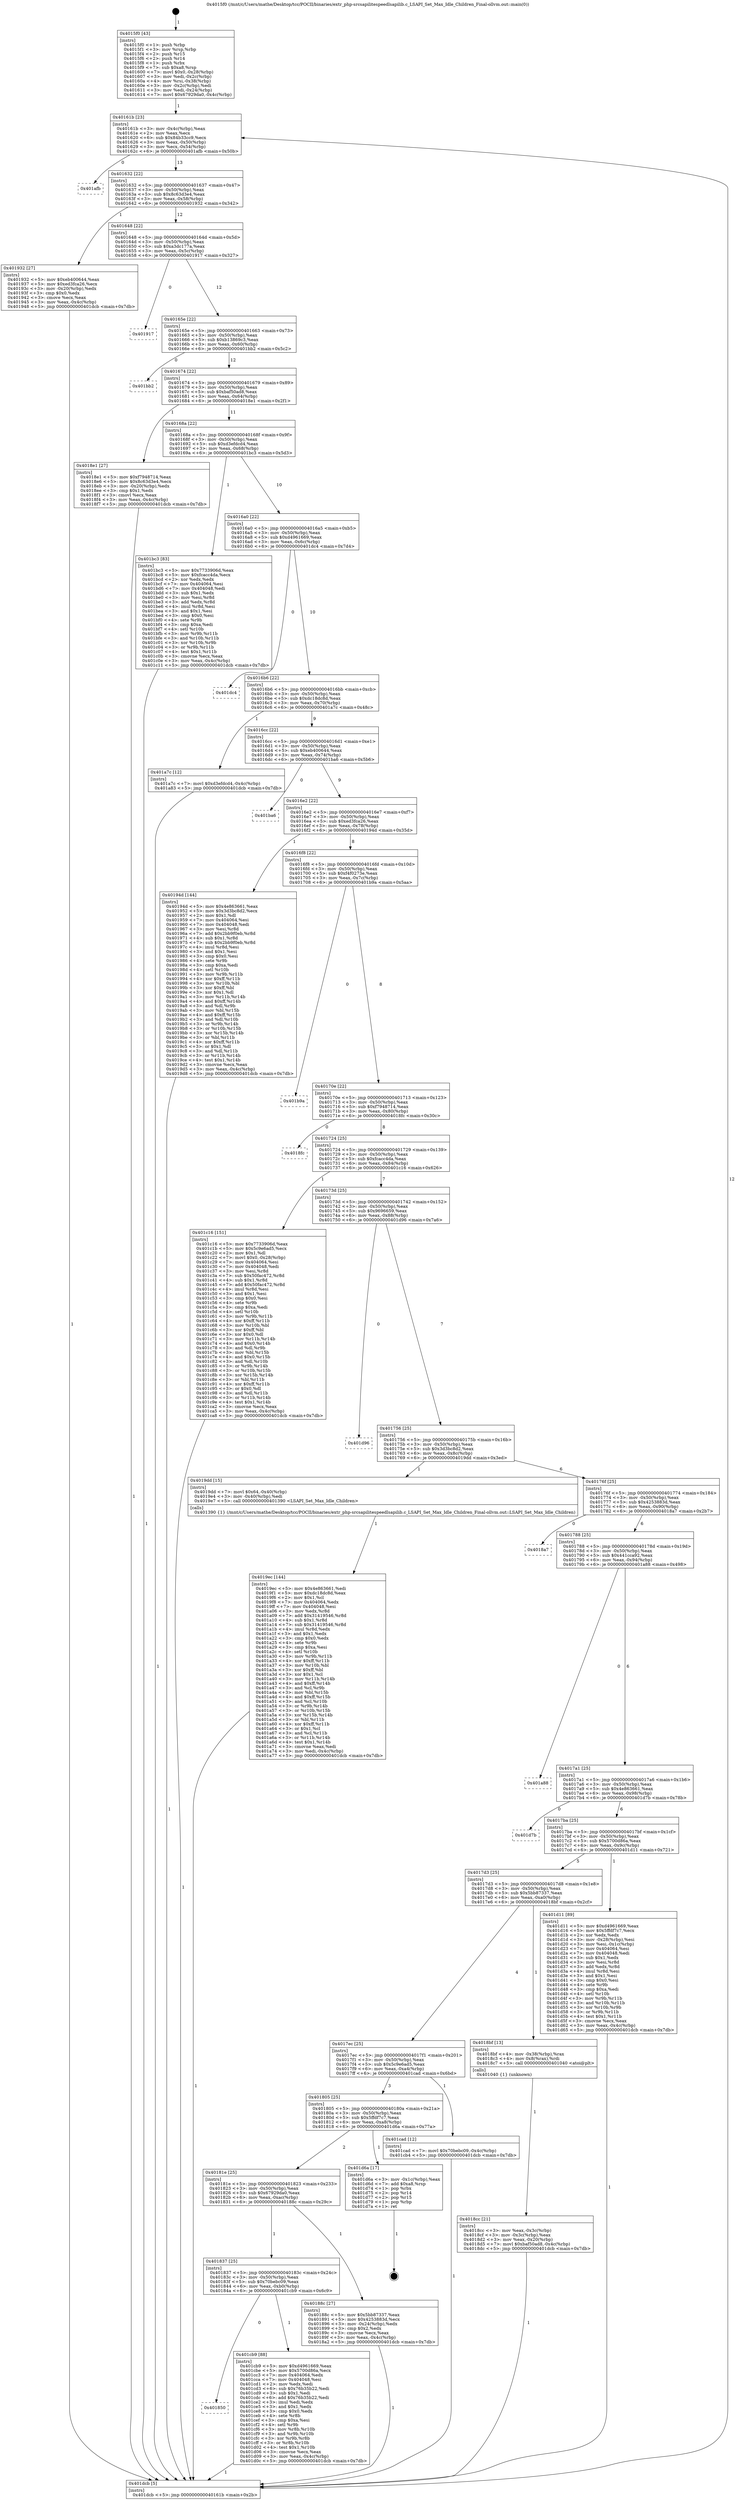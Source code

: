 digraph "0x4015f0" {
  label = "0x4015f0 (/mnt/c/Users/mathe/Desktop/tcc/POCII/binaries/extr_php-srcsapilitespeedlsapilib.c_LSAPI_Set_Max_Idle_Children_Final-ollvm.out::main(0))"
  labelloc = "t"
  node[shape=record]

  Entry [label="",width=0.3,height=0.3,shape=circle,fillcolor=black,style=filled]
  "0x40161b" [label="{
     0x40161b [23]\l
     | [instrs]\l
     &nbsp;&nbsp;0x40161b \<+3\>: mov -0x4c(%rbp),%eax\l
     &nbsp;&nbsp;0x40161e \<+2\>: mov %eax,%ecx\l
     &nbsp;&nbsp;0x401620 \<+6\>: sub $0x84b33cc9,%ecx\l
     &nbsp;&nbsp;0x401626 \<+3\>: mov %eax,-0x50(%rbp)\l
     &nbsp;&nbsp;0x401629 \<+3\>: mov %ecx,-0x54(%rbp)\l
     &nbsp;&nbsp;0x40162c \<+6\>: je 0000000000401afb \<main+0x50b\>\l
  }"]
  "0x401afb" [label="{
     0x401afb\l
  }", style=dashed]
  "0x401632" [label="{
     0x401632 [22]\l
     | [instrs]\l
     &nbsp;&nbsp;0x401632 \<+5\>: jmp 0000000000401637 \<main+0x47\>\l
     &nbsp;&nbsp;0x401637 \<+3\>: mov -0x50(%rbp),%eax\l
     &nbsp;&nbsp;0x40163a \<+5\>: sub $0x8c63d3e4,%eax\l
     &nbsp;&nbsp;0x40163f \<+3\>: mov %eax,-0x58(%rbp)\l
     &nbsp;&nbsp;0x401642 \<+6\>: je 0000000000401932 \<main+0x342\>\l
  }"]
  Exit [label="",width=0.3,height=0.3,shape=circle,fillcolor=black,style=filled,peripheries=2]
  "0x401932" [label="{
     0x401932 [27]\l
     | [instrs]\l
     &nbsp;&nbsp;0x401932 \<+5\>: mov $0xeb400644,%eax\l
     &nbsp;&nbsp;0x401937 \<+5\>: mov $0xed3fca26,%ecx\l
     &nbsp;&nbsp;0x40193c \<+3\>: mov -0x20(%rbp),%edx\l
     &nbsp;&nbsp;0x40193f \<+3\>: cmp $0x0,%edx\l
     &nbsp;&nbsp;0x401942 \<+3\>: cmove %ecx,%eax\l
     &nbsp;&nbsp;0x401945 \<+3\>: mov %eax,-0x4c(%rbp)\l
     &nbsp;&nbsp;0x401948 \<+5\>: jmp 0000000000401dcb \<main+0x7db\>\l
  }"]
  "0x401648" [label="{
     0x401648 [22]\l
     | [instrs]\l
     &nbsp;&nbsp;0x401648 \<+5\>: jmp 000000000040164d \<main+0x5d\>\l
     &nbsp;&nbsp;0x40164d \<+3\>: mov -0x50(%rbp),%eax\l
     &nbsp;&nbsp;0x401650 \<+5\>: sub $0xa3dc177a,%eax\l
     &nbsp;&nbsp;0x401655 \<+3\>: mov %eax,-0x5c(%rbp)\l
     &nbsp;&nbsp;0x401658 \<+6\>: je 0000000000401917 \<main+0x327\>\l
  }"]
  "0x401850" [label="{
     0x401850\l
  }", style=dashed]
  "0x401917" [label="{
     0x401917\l
  }", style=dashed]
  "0x40165e" [label="{
     0x40165e [22]\l
     | [instrs]\l
     &nbsp;&nbsp;0x40165e \<+5\>: jmp 0000000000401663 \<main+0x73\>\l
     &nbsp;&nbsp;0x401663 \<+3\>: mov -0x50(%rbp),%eax\l
     &nbsp;&nbsp;0x401666 \<+5\>: sub $0xb13869c3,%eax\l
     &nbsp;&nbsp;0x40166b \<+3\>: mov %eax,-0x60(%rbp)\l
     &nbsp;&nbsp;0x40166e \<+6\>: je 0000000000401bb2 \<main+0x5c2\>\l
  }"]
  "0x401cb9" [label="{
     0x401cb9 [88]\l
     | [instrs]\l
     &nbsp;&nbsp;0x401cb9 \<+5\>: mov $0xd4961669,%eax\l
     &nbsp;&nbsp;0x401cbe \<+5\>: mov $0x5700d86a,%ecx\l
     &nbsp;&nbsp;0x401cc3 \<+7\>: mov 0x404064,%edx\l
     &nbsp;&nbsp;0x401cca \<+7\>: mov 0x404048,%esi\l
     &nbsp;&nbsp;0x401cd1 \<+2\>: mov %edx,%edi\l
     &nbsp;&nbsp;0x401cd3 \<+6\>: sub $0x76b35b22,%edi\l
     &nbsp;&nbsp;0x401cd9 \<+3\>: sub $0x1,%edi\l
     &nbsp;&nbsp;0x401cdc \<+6\>: add $0x76b35b22,%edi\l
     &nbsp;&nbsp;0x401ce2 \<+3\>: imul %edi,%edx\l
     &nbsp;&nbsp;0x401ce5 \<+3\>: and $0x1,%edx\l
     &nbsp;&nbsp;0x401ce8 \<+3\>: cmp $0x0,%edx\l
     &nbsp;&nbsp;0x401ceb \<+4\>: sete %r8b\l
     &nbsp;&nbsp;0x401cef \<+3\>: cmp $0xa,%esi\l
     &nbsp;&nbsp;0x401cf2 \<+4\>: setl %r9b\l
     &nbsp;&nbsp;0x401cf6 \<+3\>: mov %r8b,%r10b\l
     &nbsp;&nbsp;0x401cf9 \<+3\>: and %r9b,%r10b\l
     &nbsp;&nbsp;0x401cfc \<+3\>: xor %r9b,%r8b\l
     &nbsp;&nbsp;0x401cff \<+3\>: or %r8b,%r10b\l
     &nbsp;&nbsp;0x401d02 \<+4\>: test $0x1,%r10b\l
     &nbsp;&nbsp;0x401d06 \<+3\>: cmovne %ecx,%eax\l
     &nbsp;&nbsp;0x401d09 \<+3\>: mov %eax,-0x4c(%rbp)\l
     &nbsp;&nbsp;0x401d0c \<+5\>: jmp 0000000000401dcb \<main+0x7db\>\l
  }"]
  "0x401bb2" [label="{
     0x401bb2\l
  }", style=dashed]
  "0x401674" [label="{
     0x401674 [22]\l
     | [instrs]\l
     &nbsp;&nbsp;0x401674 \<+5\>: jmp 0000000000401679 \<main+0x89\>\l
     &nbsp;&nbsp;0x401679 \<+3\>: mov -0x50(%rbp),%eax\l
     &nbsp;&nbsp;0x40167c \<+5\>: sub $0xbaf50ad8,%eax\l
     &nbsp;&nbsp;0x401681 \<+3\>: mov %eax,-0x64(%rbp)\l
     &nbsp;&nbsp;0x401684 \<+6\>: je 00000000004018e1 \<main+0x2f1\>\l
  }"]
  "0x4019ec" [label="{
     0x4019ec [144]\l
     | [instrs]\l
     &nbsp;&nbsp;0x4019ec \<+5\>: mov $0x4e863661,%edi\l
     &nbsp;&nbsp;0x4019f1 \<+5\>: mov $0xdc18dc8d,%eax\l
     &nbsp;&nbsp;0x4019f6 \<+2\>: mov $0x1,%cl\l
     &nbsp;&nbsp;0x4019f8 \<+7\>: mov 0x404064,%edx\l
     &nbsp;&nbsp;0x4019ff \<+7\>: mov 0x404048,%esi\l
     &nbsp;&nbsp;0x401a06 \<+3\>: mov %edx,%r8d\l
     &nbsp;&nbsp;0x401a09 \<+7\>: add $0x31419546,%r8d\l
     &nbsp;&nbsp;0x401a10 \<+4\>: sub $0x1,%r8d\l
     &nbsp;&nbsp;0x401a14 \<+7\>: sub $0x31419546,%r8d\l
     &nbsp;&nbsp;0x401a1b \<+4\>: imul %r8d,%edx\l
     &nbsp;&nbsp;0x401a1f \<+3\>: and $0x1,%edx\l
     &nbsp;&nbsp;0x401a22 \<+3\>: cmp $0x0,%edx\l
     &nbsp;&nbsp;0x401a25 \<+4\>: sete %r9b\l
     &nbsp;&nbsp;0x401a29 \<+3\>: cmp $0xa,%esi\l
     &nbsp;&nbsp;0x401a2c \<+4\>: setl %r10b\l
     &nbsp;&nbsp;0x401a30 \<+3\>: mov %r9b,%r11b\l
     &nbsp;&nbsp;0x401a33 \<+4\>: xor $0xff,%r11b\l
     &nbsp;&nbsp;0x401a37 \<+3\>: mov %r10b,%bl\l
     &nbsp;&nbsp;0x401a3a \<+3\>: xor $0xff,%bl\l
     &nbsp;&nbsp;0x401a3d \<+3\>: xor $0x1,%cl\l
     &nbsp;&nbsp;0x401a40 \<+3\>: mov %r11b,%r14b\l
     &nbsp;&nbsp;0x401a43 \<+4\>: and $0xff,%r14b\l
     &nbsp;&nbsp;0x401a47 \<+3\>: and %cl,%r9b\l
     &nbsp;&nbsp;0x401a4a \<+3\>: mov %bl,%r15b\l
     &nbsp;&nbsp;0x401a4d \<+4\>: and $0xff,%r15b\l
     &nbsp;&nbsp;0x401a51 \<+3\>: and %cl,%r10b\l
     &nbsp;&nbsp;0x401a54 \<+3\>: or %r9b,%r14b\l
     &nbsp;&nbsp;0x401a57 \<+3\>: or %r10b,%r15b\l
     &nbsp;&nbsp;0x401a5a \<+3\>: xor %r15b,%r14b\l
     &nbsp;&nbsp;0x401a5d \<+3\>: or %bl,%r11b\l
     &nbsp;&nbsp;0x401a60 \<+4\>: xor $0xff,%r11b\l
     &nbsp;&nbsp;0x401a64 \<+3\>: or $0x1,%cl\l
     &nbsp;&nbsp;0x401a67 \<+3\>: and %cl,%r11b\l
     &nbsp;&nbsp;0x401a6a \<+3\>: or %r11b,%r14b\l
     &nbsp;&nbsp;0x401a6d \<+4\>: test $0x1,%r14b\l
     &nbsp;&nbsp;0x401a71 \<+3\>: cmovne %eax,%edi\l
     &nbsp;&nbsp;0x401a74 \<+3\>: mov %edi,-0x4c(%rbp)\l
     &nbsp;&nbsp;0x401a77 \<+5\>: jmp 0000000000401dcb \<main+0x7db\>\l
  }"]
  "0x4018e1" [label="{
     0x4018e1 [27]\l
     | [instrs]\l
     &nbsp;&nbsp;0x4018e1 \<+5\>: mov $0xf7948714,%eax\l
     &nbsp;&nbsp;0x4018e6 \<+5\>: mov $0x8c63d3e4,%ecx\l
     &nbsp;&nbsp;0x4018eb \<+3\>: mov -0x20(%rbp),%edx\l
     &nbsp;&nbsp;0x4018ee \<+3\>: cmp $0x1,%edx\l
     &nbsp;&nbsp;0x4018f1 \<+3\>: cmovl %ecx,%eax\l
     &nbsp;&nbsp;0x4018f4 \<+3\>: mov %eax,-0x4c(%rbp)\l
     &nbsp;&nbsp;0x4018f7 \<+5\>: jmp 0000000000401dcb \<main+0x7db\>\l
  }"]
  "0x40168a" [label="{
     0x40168a [22]\l
     | [instrs]\l
     &nbsp;&nbsp;0x40168a \<+5\>: jmp 000000000040168f \<main+0x9f\>\l
     &nbsp;&nbsp;0x40168f \<+3\>: mov -0x50(%rbp),%eax\l
     &nbsp;&nbsp;0x401692 \<+5\>: sub $0xd3efdcd4,%eax\l
     &nbsp;&nbsp;0x401697 \<+3\>: mov %eax,-0x68(%rbp)\l
     &nbsp;&nbsp;0x40169a \<+6\>: je 0000000000401bc3 \<main+0x5d3\>\l
  }"]
  "0x4018cc" [label="{
     0x4018cc [21]\l
     | [instrs]\l
     &nbsp;&nbsp;0x4018cc \<+3\>: mov %eax,-0x3c(%rbp)\l
     &nbsp;&nbsp;0x4018cf \<+3\>: mov -0x3c(%rbp),%eax\l
     &nbsp;&nbsp;0x4018d2 \<+3\>: mov %eax,-0x20(%rbp)\l
     &nbsp;&nbsp;0x4018d5 \<+7\>: movl $0xbaf50ad8,-0x4c(%rbp)\l
     &nbsp;&nbsp;0x4018dc \<+5\>: jmp 0000000000401dcb \<main+0x7db\>\l
  }"]
  "0x401bc3" [label="{
     0x401bc3 [83]\l
     | [instrs]\l
     &nbsp;&nbsp;0x401bc3 \<+5\>: mov $0x7733906d,%eax\l
     &nbsp;&nbsp;0x401bc8 \<+5\>: mov $0xfcacc4da,%ecx\l
     &nbsp;&nbsp;0x401bcd \<+2\>: xor %edx,%edx\l
     &nbsp;&nbsp;0x401bcf \<+7\>: mov 0x404064,%esi\l
     &nbsp;&nbsp;0x401bd6 \<+7\>: mov 0x404048,%edi\l
     &nbsp;&nbsp;0x401bdd \<+3\>: sub $0x1,%edx\l
     &nbsp;&nbsp;0x401be0 \<+3\>: mov %esi,%r8d\l
     &nbsp;&nbsp;0x401be3 \<+3\>: add %edx,%r8d\l
     &nbsp;&nbsp;0x401be6 \<+4\>: imul %r8d,%esi\l
     &nbsp;&nbsp;0x401bea \<+3\>: and $0x1,%esi\l
     &nbsp;&nbsp;0x401bed \<+3\>: cmp $0x0,%esi\l
     &nbsp;&nbsp;0x401bf0 \<+4\>: sete %r9b\l
     &nbsp;&nbsp;0x401bf4 \<+3\>: cmp $0xa,%edi\l
     &nbsp;&nbsp;0x401bf7 \<+4\>: setl %r10b\l
     &nbsp;&nbsp;0x401bfb \<+3\>: mov %r9b,%r11b\l
     &nbsp;&nbsp;0x401bfe \<+3\>: and %r10b,%r11b\l
     &nbsp;&nbsp;0x401c01 \<+3\>: xor %r10b,%r9b\l
     &nbsp;&nbsp;0x401c04 \<+3\>: or %r9b,%r11b\l
     &nbsp;&nbsp;0x401c07 \<+4\>: test $0x1,%r11b\l
     &nbsp;&nbsp;0x401c0b \<+3\>: cmovne %ecx,%eax\l
     &nbsp;&nbsp;0x401c0e \<+3\>: mov %eax,-0x4c(%rbp)\l
     &nbsp;&nbsp;0x401c11 \<+5\>: jmp 0000000000401dcb \<main+0x7db\>\l
  }"]
  "0x4016a0" [label="{
     0x4016a0 [22]\l
     | [instrs]\l
     &nbsp;&nbsp;0x4016a0 \<+5\>: jmp 00000000004016a5 \<main+0xb5\>\l
     &nbsp;&nbsp;0x4016a5 \<+3\>: mov -0x50(%rbp),%eax\l
     &nbsp;&nbsp;0x4016a8 \<+5\>: sub $0xd4961669,%eax\l
     &nbsp;&nbsp;0x4016ad \<+3\>: mov %eax,-0x6c(%rbp)\l
     &nbsp;&nbsp;0x4016b0 \<+6\>: je 0000000000401dc4 \<main+0x7d4\>\l
  }"]
  "0x4015f0" [label="{
     0x4015f0 [43]\l
     | [instrs]\l
     &nbsp;&nbsp;0x4015f0 \<+1\>: push %rbp\l
     &nbsp;&nbsp;0x4015f1 \<+3\>: mov %rsp,%rbp\l
     &nbsp;&nbsp;0x4015f4 \<+2\>: push %r15\l
     &nbsp;&nbsp;0x4015f6 \<+2\>: push %r14\l
     &nbsp;&nbsp;0x4015f8 \<+1\>: push %rbx\l
     &nbsp;&nbsp;0x4015f9 \<+7\>: sub $0xa8,%rsp\l
     &nbsp;&nbsp;0x401600 \<+7\>: movl $0x0,-0x28(%rbp)\l
     &nbsp;&nbsp;0x401607 \<+3\>: mov %edi,-0x2c(%rbp)\l
     &nbsp;&nbsp;0x40160a \<+4\>: mov %rsi,-0x38(%rbp)\l
     &nbsp;&nbsp;0x40160e \<+3\>: mov -0x2c(%rbp),%edi\l
     &nbsp;&nbsp;0x401611 \<+3\>: mov %edi,-0x24(%rbp)\l
     &nbsp;&nbsp;0x401614 \<+7\>: movl $0x67929da0,-0x4c(%rbp)\l
  }"]
  "0x401dc4" [label="{
     0x401dc4\l
  }", style=dashed]
  "0x4016b6" [label="{
     0x4016b6 [22]\l
     | [instrs]\l
     &nbsp;&nbsp;0x4016b6 \<+5\>: jmp 00000000004016bb \<main+0xcb\>\l
     &nbsp;&nbsp;0x4016bb \<+3\>: mov -0x50(%rbp),%eax\l
     &nbsp;&nbsp;0x4016be \<+5\>: sub $0xdc18dc8d,%eax\l
     &nbsp;&nbsp;0x4016c3 \<+3\>: mov %eax,-0x70(%rbp)\l
     &nbsp;&nbsp;0x4016c6 \<+6\>: je 0000000000401a7c \<main+0x48c\>\l
  }"]
  "0x401dcb" [label="{
     0x401dcb [5]\l
     | [instrs]\l
     &nbsp;&nbsp;0x401dcb \<+5\>: jmp 000000000040161b \<main+0x2b\>\l
  }"]
  "0x401a7c" [label="{
     0x401a7c [12]\l
     | [instrs]\l
     &nbsp;&nbsp;0x401a7c \<+7\>: movl $0xd3efdcd4,-0x4c(%rbp)\l
     &nbsp;&nbsp;0x401a83 \<+5\>: jmp 0000000000401dcb \<main+0x7db\>\l
  }"]
  "0x4016cc" [label="{
     0x4016cc [22]\l
     | [instrs]\l
     &nbsp;&nbsp;0x4016cc \<+5\>: jmp 00000000004016d1 \<main+0xe1\>\l
     &nbsp;&nbsp;0x4016d1 \<+3\>: mov -0x50(%rbp),%eax\l
     &nbsp;&nbsp;0x4016d4 \<+5\>: sub $0xeb400644,%eax\l
     &nbsp;&nbsp;0x4016d9 \<+3\>: mov %eax,-0x74(%rbp)\l
     &nbsp;&nbsp;0x4016dc \<+6\>: je 0000000000401ba6 \<main+0x5b6\>\l
  }"]
  "0x401837" [label="{
     0x401837 [25]\l
     | [instrs]\l
     &nbsp;&nbsp;0x401837 \<+5\>: jmp 000000000040183c \<main+0x24c\>\l
     &nbsp;&nbsp;0x40183c \<+3\>: mov -0x50(%rbp),%eax\l
     &nbsp;&nbsp;0x40183f \<+5\>: sub $0x70bebc09,%eax\l
     &nbsp;&nbsp;0x401844 \<+6\>: mov %eax,-0xb0(%rbp)\l
     &nbsp;&nbsp;0x40184a \<+6\>: je 0000000000401cb9 \<main+0x6c9\>\l
  }"]
  "0x401ba6" [label="{
     0x401ba6\l
  }", style=dashed]
  "0x4016e2" [label="{
     0x4016e2 [22]\l
     | [instrs]\l
     &nbsp;&nbsp;0x4016e2 \<+5\>: jmp 00000000004016e7 \<main+0xf7\>\l
     &nbsp;&nbsp;0x4016e7 \<+3\>: mov -0x50(%rbp),%eax\l
     &nbsp;&nbsp;0x4016ea \<+5\>: sub $0xed3fca26,%eax\l
     &nbsp;&nbsp;0x4016ef \<+3\>: mov %eax,-0x78(%rbp)\l
     &nbsp;&nbsp;0x4016f2 \<+6\>: je 000000000040194d \<main+0x35d\>\l
  }"]
  "0x40188c" [label="{
     0x40188c [27]\l
     | [instrs]\l
     &nbsp;&nbsp;0x40188c \<+5\>: mov $0x5bb87337,%eax\l
     &nbsp;&nbsp;0x401891 \<+5\>: mov $0x4253883d,%ecx\l
     &nbsp;&nbsp;0x401896 \<+3\>: mov -0x24(%rbp),%edx\l
     &nbsp;&nbsp;0x401899 \<+3\>: cmp $0x2,%edx\l
     &nbsp;&nbsp;0x40189c \<+3\>: cmovne %ecx,%eax\l
     &nbsp;&nbsp;0x40189f \<+3\>: mov %eax,-0x4c(%rbp)\l
     &nbsp;&nbsp;0x4018a2 \<+5\>: jmp 0000000000401dcb \<main+0x7db\>\l
  }"]
  "0x40194d" [label="{
     0x40194d [144]\l
     | [instrs]\l
     &nbsp;&nbsp;0x40194d \<+5\>: mov $0x4e863661,%eax\l
     &nbsp;&nbsp;0x401952 \<+5\>: mov $0x3d3bc8d2,%ecx\l
     &nbsp;&nbsp;0x401957 \<+2\>: mov $0x1,%dl\l
     &nbsp;&nbsp;0x401959 \<+7\>: mov 0x404064,%esi\l
     &nbsp;&nbsp;0x401960 \<+7\>: mov 0x404048,%edi\l
     &nbsp;&nbsp;0x401967 \<+3\>: mov %esi,%r8d\l
     &nbsp;&nbsp;0x40196a \<+7\>: add $0x2bb9f0eb,%r8d\l
     &nbsp;&nbsp;0x401971 \<+4\>: sub $0x1,%r8d\l
     &nbsp;&nbsp;0x401975 \<+7\>: sub $0x2bb9f0eb,%r8d\l
     &nbsp;&nbsp;0x40197c \<+4\>: imul %r8d,%esi\l
     &nbsp;&nbsp;0x401980 \<+3\>: and $0x1,%esi\l
     &nbsp;&nbsp;0x401983 \<+3\>: cmp $0x0,%esi\l
     &nbsp;&nbsp;0x401986 \<+4\>: sete %r9b\l
     &nbsp;&nbsp;0x40198a \<+3\>: cmp $0xa,%edi\l
     &nbsp;&nbsp;0x40198d \<+4\>: setl %r10b\l
     &nbsp;&nbsp;0x401991 \<+3\>: mov %r9b,%r11b\l
     &nbsp;&nbsp;0x401994 \<+4\>: xor $0xff,%r11b\l
     &nbsp;&nbsp;0x401998 \<+3\>: mov %r10b,%bl\l
     &nbsp;&nbsp;0x40199b \<+3\>: xor $0xff,%bl\l
     &nbsp;&nbsp;0x40199e \<+3\>: xor $0x1,%dl\l
     &nbsp;&nbsp;0x4019a1 \<+3\>: mov %r11b,%r14b\l
     &nbsp;&nbsp;0x4019a4 \<+4\>: and $0xff,%r14b\l
     &nbsp;&nbsp;0x4019a8 \<+3\>: and %dl,%r9b\l
     &nbsp;&nbsp;0x4019ab \<+3\>: mov %bl,%r15b\l
     &nbsp;&nbsp;0x4019ae \<+4\>: and $0xff,%r15b\l
     &nbsp;&nbsp;0x4019b2 \<+3\>: and %dl,%r10b\l
     &nbsp;&nbsp;0x4019b5 \<+3\>: or %r9b,%r14b\l
     &nbsp;&nbsp;0x4019b8 \<+3\>: or %r10b,%r15b\l
     &nbsp;&nbsp;0x4019bb \<+3\>: xor %r15b,%r14b\l
     &nbsp;&nbsp;0x4019be \<+3\>: or %bl,%r11b\l
     &nbsp;&nbsp;0x4019c1 \<+4\>: xor $0xff,%r11b\l
     &nbsp;&nbsp;0x4019c5 \<+3\>: or $0x1,%dl\l
     &nbsp;&nbsp;0x4019c8 \<+3\>: and %dl,%r11b\l
     &nbsp;&nbsp;0x4019cb \<+3\>: or %r11b,%r14b\l
     &nbsp;&nbsp;0x4019ce \<+4\>: test $0x1,%r14b\l
     &nbsp;&nbsp;0x4019d2 \<+3\>: cmovne %ecx,%eax\l
     &nbsp;&nbsp;0x4019d5 \<+3\>: mov %eax,-0x4c(%rbp)\l
     &nbsp;&nbsp;0x4019d8 \<+5\>: jmp 0000000000401dcb \<main+0x7db\>\l
  }"]
  "0x4016f8" [label="{
     0x4016f8 [22]\l
     | [instrs]\l
     &nbsp;&nbsp;0x4016f8 \<+5\>: jmp 00000000004016fd \<main+0x10d\>\l
     &nbsp;&nbsp;0x4016fd \<+3\>: mov -0x50(%rbp),%eax\l
     &nbsp;&nbsp;0x401700 \<+5\>: sub $0xf4f0273e,%eax\l
     &nbsp;&nbsp;0x401705 \<+3\>: mov %eax,-0x7c(%rbp)\l
     &nbsp;&nbsp;0x401708 \<+6\>: je 0000000000401b9a \<main+0x5aa\>\l
  }"]
  "0x40181e" [label="{
     0x40181e [25]\l
     | [instrs]\l
     &nbsp;&nbsp;0x40181e \<+5\>: jmp 0000000000401823 \<main+0x233\>\l
     &nbsp;&nbsp;0x401823 \<+3\>: mov -0x50(%rbp),%eax\l
     &nbsp;&nbsp;0x401826 \<+5\>: sub $0x67929da0,%eax\l
     &nbsp;&nbsp;0x40182b \<+6\>: mov %eax,-0xac(%rbp)\l
     &nbsp;&nbsp;0x401831 \<+6\>: je 000000000040188c \<main+0x29c\>\l
  }"]
  "0x401b9a" [label="{
     0x401b9a\l
  }", style=dashed]
  "0x40170e" [label="{
     0x40170e [22]\l
     | [instrs]\l
     &nbsp;&nbsp;0x40170e \<+5\>: jmp 0000000000401713 \<main+0x123\>\l
     &nbsp;&nbsp;0x401713 \<+3\>: mov -0x50(%rbp),%eax\l
     &nbsp;&nbsp;0x401716 \<+5\>: sub $0xf7948714,%eax\l
     &nbsp;&nbsp;0x40171b \<+3\>: mov %eax,-0x80(%rbp)\l
     &nbsp;&nbsp;0x40171e \<+6\>: je 00000000004018fc \<main+0x30c\>\l
  }"]
  "0x401d6a" [label="{
     0x401d6a [17]\l
     | [instrs]\l
     &nbsp;&nbsp;0x401d6a \<+3\>: mov -0x1c(%rbp),%eax\l
     &nbsp;&nbsp;0x401d6d \<+7\>: add $0xa8,%rsp\l
     &nbsp;&nbsp;0x401d74 \<+1\>: pop %rbx\l
     &nbsp;&nbsp;0x401d75 \<+2\>: pop %r14\l
     &nbsp;&nbsp;0x401d77 \<+2\>: pop %r15\l
     &nbsp;&nbsp;0x401d79 \<+1\>: pop %rbp\l
     &nbsp;&nbsp;0x401d7a \<+1\>: ret\l
  }"]
  "0x4018fc" [label="{
     0x4018fc\l
  }", style=dashed]
  "0x401724" [label="{
     0x401724 [25]\l
     | [instrs]\l
     &nbsp;&nbsp;0x401724 \<+5\>: jmp 0000000000401729 \<main+0x139\>\l
     &nbsp;&nbsp;0x401729 \<+3\>: mov -0x50(%rbp),%eax\l
     &nbsp;&nbsp;0x40172c \<+5\>: sub $0xfcacc4da,%eax\l
     &nbsp;&nbsp;0x401731 \<+6\>: mov %eax,-0x84(%rbp)\l
     &nbsp;&nbsp;0x401737 \<+6\>: je 0000000000401c16 \<main+0x626\>\l
  }"]
  "0x401805" [label="{
     0x401805 [25]\l
     | [instrs]\l
     &nbsp;&nbsp;0x401805 \<+5\>: jmp 000000000040180a \<main+0x21a\>\l
     &nbsp;&nbsp;0x40180a \<+3\>: mov -0x50(%rbp),%eax\l
     &nbsp;&nbsp;0x40180d \<+5\>: sub $0x5ffdf7c7,%eax\l
     &nbsp;&nbsp;0x401812 \<+6\>: mov %eax,-0xa8(%rbp)\l
     &nbsp;&nbsp;0x401818 \<+6\>: je 0000000000401d6a \<main+0x77a\>\l
  }"]
  "0x401c16" [label="{
     0x401c16 [151]\l
     | [instrs]\l
     &nbsp;&nbsp;0x401c16 \<+5\>: mov $0x7733906d,%eax\l
     &nbsp;&nbsp;0x401c1b \<+5\>: mov $0x5c9e6ad5,%ecx\l
     &nbsp;&nbsp;0x401c20 \<+2\>: mov $0x1,%dl\l
     &nbsp;&nbsp;0x401c22 \<+7\>: movl $0x0,-0x28(%rbp)\l
     &nbsp;&nbsp;0x401c29 \<+7\>: mov 0x404064,%esi\l
     &nbsp;&nbsp;0x401c30 \<+7\>: mov 0x404048,%edi\l
     &nbsp;&nbsp;0x401c37 \<+3\>: mov %esi,%r8d\l
     &nbsp;&nbsp;0x401c3a \<+7\>: sub $0x50fac472,%r8d\l
     &nbsp;&nbsp;0x401c41 \<+4\>: sub $0x1,%r8d\l
     &nbsp;&nbsp;0x401c45 \<+7\>: add $0x50fac472,%r8d\l
     &nbsp;&nbsp;0x401c4c \<+4\>: imul %r8d,%esi\l
     &nbsp;&nbsp;0x401c50 \<+3\>: and $0x1,%esi\l
     &nbsp;&nbsp;0x401c53 \<+3\>: cmp $0x0,%esi\l
     &nbsp;&nbsp;0x401c56 \<+4\>: sete %r9b\l
     &nbsp;&nbsp;0x401c5a \<+3\>: cmp $0xa,%edi\l
     &nbsp;&nbsp;0x401c5d \<+4\>: setl %r10b\l
     &nbsp;&nbsp;0x401c61 \<+3\>: mov %r9b,%r11b\l
     &nbsp;&nbsp;0x401c64 \<+4\>: xor $0xff,%r11b\l
     &nbsp;&nbsp;0x401c68 \<+3\>: mov %r10b,%bl\l
     &nbsp;&nbsp;0x401c6b \<+3\>: xor $0xff,%bl\l
     &nbsp;&nbsp;0x401c6e \<+3\>: xor $0x0,%dl\l
     &nbsp;&nbsp;0x401c71 \<+3\>: mov %r11b,%r14b\l
     &nbsp;&nbsp;0x401c74 \<+4\>: and $0x0,%r14b\l
     &nbsp;&nbsp;0x401c78 \<+3\>: and %dl,%r9b\l
     &nbsp;&nbsp;0x401c7b \<+3\>: mov %bl,%r15b\l
     &nbsp;&nbsp;0x401c7e \<+4\>: and $0x0,%r15b\l
     &nbsp;&nbsp;0x401c82 \<+3\>: and %dl,%r10b\l
     &nbsp;&nbsp;0x401c85 \<+3\>: or %r9b,%r14b\l
     &nbsp;&nbsp;0x401c88 \<+3\>: or %r10b,%r15b\l
     &nbsp;&nbsp;0x401c8b \<+3\>: xor %r15b,%r14b\l
     &nbsp;&nbsp;0x401c8e \<+3\>: or %bl,%r11b\l
     &nbsp;&nbsp;0x401c91 \<+4\>: xor $0xff,%r11b\l
     &nbsp;&nbsp;0x401c95 \<+3\>: or $0x0,%dl\l
     &nbsp;&nbsp;0x401c98 \<+3\>: and %dl,%r11b\l
     &nbsp;&nbsp;0x401c9b \<+3\>: or %r11b,%r14b\l
     &nbsp;&nbsp;0x401c9e \<+4\>: test $0x1,%r14b\l
     &nbsp;&nbsp;0x401ca2 \<+3\>: cmovne %ecx,%eax\l
     &nbsp;&nbsp;0x401ca5 \<+3\>: mov %eax,-0x4c(%rbp)\l
     &nbsp;&nbsp;0x401ca8 \<+5\>: jmp 0000000000401dcb \<main+0x7db\>\l
  }"]
  "0x40173d" [label="{
     0x40173d [25]\l
     | [instrs]\l
     &nbsp;&nbsp;0x40173d \<+5\>: jmp 0000000000401742 \<main+0x152\>\l
     &nbsp;&nbsp;0x401742 \<+3\>: mov -0x50(%rbp),%eax\l
     &nbsp;&nbsp;0x401745 \<+5\>: sub $0x9696659,%eax\l
     &nbsp;&nbsp;0x40174a \<+6\>: mov %eax,-0x88(%rbp)\l
     &nbsp;&nbsp;0x401750 \<+6\>: je 0000000000401d96 \<main+0x7a6\>\l
  }"]
  "0x401cad" [label="{
     0x401cad [12]\l
     | [instrs]\l
     &nbsp;&nbsp;0x401cad \<+7\>: movl $0x70bebc09,-0x4c(%rbp)\l
     &nbsp;&nbsp;0x401cb4 \<+5\>: jmp 0000000000401dcb \<main+0x7db\>\l
  }"]
  "0x401d96" [label="{
     0x401d96\l
  }", style=dashed]
  "0x401756" [label="{
     0x401756 [25]\l
     | [instrs]\l
     &nbsp;&nbsp;0x401756 \<+5\>: jmp 000000000040175b \<main+0x16b\>\l
     &nbsp;&nbsp;0x40175b \<+3\>: mov -0x50(%rbp),%eax\l
     &nbsp;&nbsp;0x40175e \<+5\>: sub $0x3d3bc8d2,%eax\l
     &nbsp;&nbsp;0x401763 \<+6\>: mov %eax,-0x8c(%rbp)\l
     &nbsp;&nbsp;0x401769 \<+6\>: je 00000000004019dd \<main+0x3ed\>\l
  }"]
  "0x4017ec" [label="{
     0x4017ec [25]\l
     | [instrs]\l
     &nbsp;&nbsp;0x4017ec \<+5\>: jmp 00000000004017f1 \<main+0x201\>\l
     &nbsp;&nbsp;0x4017f1 \<+3\>: mov -0x50(%rbp),%eax\l
     &nbsp;&nbsp;0x4017f4 \<+5\>: sub $0x5c9e6ad5,%eax\l
     &nbsp;&nbsp;0x4017f9 \<+6\>: mov %eax,-0xa4(%rbp)\l
     &nbsp;&nbsp;0x4017ff \<+6\>: je 0000000000401cad \<main+0x6bd\>\l
  }"]
  "0x4019dd" [label="{
     0x4019dd [15]\l
     | [instrs]\l
     &nbsp;&nbsp;0x4019dd \<+7\>: movl $0x64,-0x40(%rbp)\l
     &nbsp;&nbsp;0x4019e4 \<+3\>: mov -0x40(%rbp),%edi\l
     &nbsp;&nbsp;0x4019e7 \<+5\>: call 0000000000401390 \<LSAPI_Set_Max_Idle_Children\>\l
     | [calls]\l
     &nbsp;&nbsp;0x401390 \{1\} (/mnt/c/Users/mathe/Desktop/tcc/POCII/binaries/extr_php-srcsapilitespeedlsapilib.c_LSAPI_Set_Max_Idle_Children_Final-ollvm.out::LSAPI_Set_Max_Idle_Children)\l
  }"]
  "0x40176f" [label="{
     0x40176f [25]\l
     | [instrs]\l
     &nbsp;&nbsp;0x40176f \<+5\>: jmp 0000000000401774 \<main+0x184\>\l
     &nbsp;&nbsp;0x401774 \<+3\>: mov -0x50(%rbp),%eax\l
     &nbsp;&nbsp;0x401777 \<+5\>: sub $0x4253883d,%eax\l
     &nbsp;&nbsp;0x40177c \<+6\>: mov %eax,-0x90(%rbp)\l
     &nbsp;&nbsp;0x401782 \<+6\>: je 00000000004018a7 \<main+0x2b7\>\l
  }"]
  "0x4018bf" [label="{
     0x4018bf [13]\l
     | [instrs]\l
     &nbsp;&nbsp;0x4018bf \<+4\>: mov -0x38(%rbp),%rax\l
     &nbsp;&nbsp;0x4018c3 \<+4\>: mov 0x8(%rax),%rdi\l
     &nbsp;&nbsp;0x4018c7 \<+5\>: call 0000000000401040 \<atoi@plt\>\l
     | [calls]\l
     &nbsp;&nbsp;0x401040 \{1\} (unknown)\l
  }"]
  "0x4018a7" [label="{
     0x4018a7\l
  }", style=dashed]
  "0x401788" [label="{
     0x401788 [25]\l
     | [instrs]\l
     &nbsp;&nbsp;0x401788 \<+5\>: jmp 000000000040178d \<main+0x19d\>\l
     &nbsp;&nbsp;0x40178d \<+3\>: mov -0x50(%rbp),%eax\l
     &nbsp;&nbsp;0x401790 \<+5\>: sub $0x441cca92,%eax\l
     &nbsp;&nbsp;0x401795 \<+6\>: mov %eax,-0x94(%rbp)\l
     &nbsp;&nbsp;0x40179b \<+6\>: je 0000000000401a88 \<main+0x498\>\l
  }"]
  "0x4017d3" [label="{
     0x4017d3 [25]\l
     | [instrs]\l
     &nbsp;&nbsp;0x4017d3 \<+5\>: jmp 00000000004017d8 \<main+0x1e8\>\l
     &nbsp;&nbsp;0x4017d8 \<+3\>: mov -0x50(%rbp),%eax\l
     &nbsp;&nbsp;0x4017db \<+5\>: sub $0x5bb87337,%eax\l
     &nbsp;&nbsp;0x4017e0 \<+6\>: mov %eax,-0xa0(%rbp)\l
     &nbsp;&nbsp;0x4017e6 \<+6\>: je 00000000004018bf \<main+0x2cf\>\l
  }"]
  "0x401a88" [label="{
     0x401a88\l
  }", style=dashed]
  "0x4017a1" [label="{
     0x4017a1 [25]\l
     | [instrs]\l
     &nbsp;&nbsp;0x4017a1 \<+5\>: jmp 00000000004017a6 \<main+0x1b6\>\l
     &nbsp;&nbsp;0x4017a6 \<+3\>: mov -0x50(%rbp),%eax\l
     &nbsp;&nbsp;0x4017a9 \<+5\>: sub $0x4e863661,%eax\l
     &nbsp;&nbsp;0x4017ae \<+6\>: mov %eax,-0x98(%rbp)\l
     &nbsp;&nbsp;0x4017b4 \<+6\>: je 0000000000401d7b \<main+0x78b\>\l
  }"]
  "0x401d11" [label="{
     0x401d11 [89]\l
     | [instrs]\l
     &nbsp;&nbsp;0x401d11 \<+5\>: mov $0xd4961669,%eax\l
     &nbsp;&nbsp;0x401d16 \<+5\>: mov $0x5ffdf7c7,%ecx\l
     &nbsp;&nbsp;0x401d1b \<+2\>: xor %edx,%edx\l
     &nbsp;&nbsp;0x401d1d \<+3\>: mov -0x28(%rbp),%esi\l
     &nbsp;&nbsp;0x401d20 \<+3\>: mov %esi,-0x1c(%rbp)\l
     &nbsp;&nbsp;0x401d23 \<+7\>: mov 0x404064,%esi\l
     &nbsp;&nbsp;0x401d2a \<+7\>: mov 0x404048,%edi\l
     &nbsp;&nbsp;0x401d31 \<+3\>: sub $0x1,%edx\l
     &nbsp;&nbsp;0x401d34 \<+3\>: mov %esi,%r8d\l
     &nbsp;&nbsp;0x401d37 \<+3\>: add %edx,%r8d\l
     &nbsp;&nbsp;0x401d3a \<+4\>: imul %r8d,%esi\l
     &nbsp;&nbsp;0x401d3e \<+3\>: and $0x1,%esi\l
     &nbsp;&nbsp;0x401d41 \<+3\>: cmp $0x0,%esi\l
     &nbsp;&nbsp;0x401d44 \<+4\>: sete %r9b\l
     &nbsp;&nbsp;0x401d48 \<+3\>: cmp $0xa,%edi\l
     &nbsp;&nbsp;0x401d4b \<+4\>: setl %r10b\l
     &nbsp;&nbsp;0x401d4f \<+3\>: mov %r9b,%r11b\l
     &nbsp;&nbsp;0x401d52 \<+3\>: and %r10b,%r11b\l
     &nbsp;&nbsp;0x401d55 \<+3\>: xor %r10b,%r9b\l
     &nbsp;&nbsp;0x401d58 \<+3\>: or %r9b,%r11b\l
     &nbsp;&nbsp;0x401d5b \<+4\>: test $0x1,%r11b\l
     &nbsp;&nbsp;0x401d5f \<+3\>: cmovne %ecx,%eax\l
     &nbsp;&nbsp;0x401d62 \<+3\>: mov %eax,-0x4c(%rbp)\l
     &nbsp;&nbsp;0x401d65 \<+5\>: jmp 0000000000401dcb \<main+0x7db\>\l
  }"]
  "0x401d7b" [label="{
     0x401d7b\l
  }", style=dashed]
  "0x4017ba" [label="{
     0x4017ba [25]\l
     | [instrs]\l
     &nbsp;&nbsp;0x4017ba \<+5\>: jmp 00000000004017bf \<main+0x1cf\>\l
     &nbsp;&nbsp;0x4017bf \<+3\>: mov -0x50(%rbp),%eax\l
     &nbsp;&nbsp;0x4017c2 \<+5\>: sub $0x5700d86a,%eax\l
     &nbsp;&nbsp;0x4017c7 \<+6\>: mov %eax,-0x9c(%rbp)\l
     &nbsp;&nbsp;0x4017cd \<+6\>: je 0000000000401d11 \<main+0x721\>\l
  }"]
  Entry -> "0x4015f0" [label=" 1"]
  "0x40161b" -> "0x401afb" [label=" 0"]
  "0x40161b" -> "0x401632" [label=" 13"]
  "0x401d6a" -> Exit [label=" 1"]
  "0x401632" -> "0x401932" [label=" 1"]
  "0x401632" -> "0x401648" [label=" 12"]
  "0x401d11" -> "0x401dcb" [label=" 1"]
  "0x401648" -> "0x401917" [label=" 0"]
  "0x401648" -> "0x40165e" [label=" 12"]
  "0x401cb9" -> "0x401dcb" [label=" 1"]
  "0x40165e" -> "0x401bb2" [label=" 0"]
  "0x40165e" -> "0x401674" [label=" 12"]
  "0x401837" -> "0x401850" [label=" 0"]
  "0x401674" -> "0x4018e1" [label=" 1"]
  "0x401674" -> "0x40168a" [label=" 11"]
  "0x401837" -> "0x401cb9" [label=" 1"]
  "0x40168a" -> "0x401bc3" [label=" 1"]
  "0x40168a" -> "0x4016a0" [label=" 10"]
  "0x401cad" -> "0x401dcb" [label=" 1"]
  "0x4016a0" -> "0x401dc4" [label=" 0"]
  "0x4016a0" -> "0x4016b6" [label=" 10"]
  "0x401c16" -> "0x401dcb" [label=" 1"]
  "0x4016b6" -> "0x401a7c" [label=" 1"]
  "0x4016b6" -> "0x4016cc" [label=" 9"]
  "0x401bc3" -> "0x401dcb" [label=" 1"]
  "0x4016cc" -> "0x401ba6" [label=" 0"]
  "0x4016cc" -> "0x4016e2" [label=" 9"]
  "0x401a7c" -> "0x401dcb" [label=" 1"]
  "0x4016e2" -> "0x40194d" [label=" 1"]
  "0x4016e2" -> "0x4016f8" [label=" 8"]
  "0x4019ec" -> "0x401dcb" [label=" 1"]
  "0x4016f8" -> "0x401b9a" [label=" 0"]
  "0x4016f8" -> "0x40170e" [label=" 8"]
  "0x40194d" -> "0x401dcb" [label=" 1"]
  "0x40170e" -> "0x4018fc" [label=" 0"]
  "0x40170e" -> "0x401724" [label=" 8"]
  "0x401932" -> "0x401dcb" [label=" 1"]
  "0x401724" -> "0x401c16" [label=" 1"]
  "0x401724" -> "0x40173d" [label=" 7"]
  "0x4018cc" -> "0x401dcb" [label=" 1"]
  "0x40173d" -> "0x401d96" [label=" 0"]
  "0x40173d" -> "0x401756" [label=" 7"]
  "0x4018bf" -> "0x4018cc" [label=" 1"]
  "0x401756" -> "0x4019dd" [label=" 1"]
  "0x401756" -> "0x40176f" [label=" 6"]
  "0x4015f0" -> "0x40161b" [label=" 1"]
  "0x40176f" -> "0x4018a7" [label=" 0"]
  "0x40176f" -> "0x401788" [label=" 6"]
  "0x40188c" -> "0x401dcb" [label=" 1"]
  "0x401788" -> "0x401a88" [label=" 0"]
  "0x401788" -> "0x4017a1" [label=" 6"]
  "0x40181e" -> "0x40188c" [label=" 1"]
  "0x4017a1" -> "0x401d7b" [label=" 0"]
  "0x4017a1" -> "0x4017ba" [label=" 6"]
  "0x4019dd" -> "0x4019ec" [label=" 1"]
  "0x4017ba" -> "0x401d11" [label=" 1"]
  "0x4017ba" -> "0x4017d3" [label=" 5"]
  "0x40181e" -> "0x401837" [label=" 1"]
  "0x4017d3" -> "0x4018bf" [label=" 1"]
  "0x4017d3" -> "0x4017ec" [label=" 4"]
  "0x401dcb" -> "0x40161b" [label=" 12"]
  "0x4017ec" -> "0x401cad" [label=" 1"]
  "0x4017ec" -> "0x401805" [label=" 3"]
  "0x4018e1" -> "0x401dcb" [label=" 1"]
  "0x401805" -> "0x401d6a" [label=" 1"]
  "0x401805" -> "0x40181e" [label=" 2"]
}
